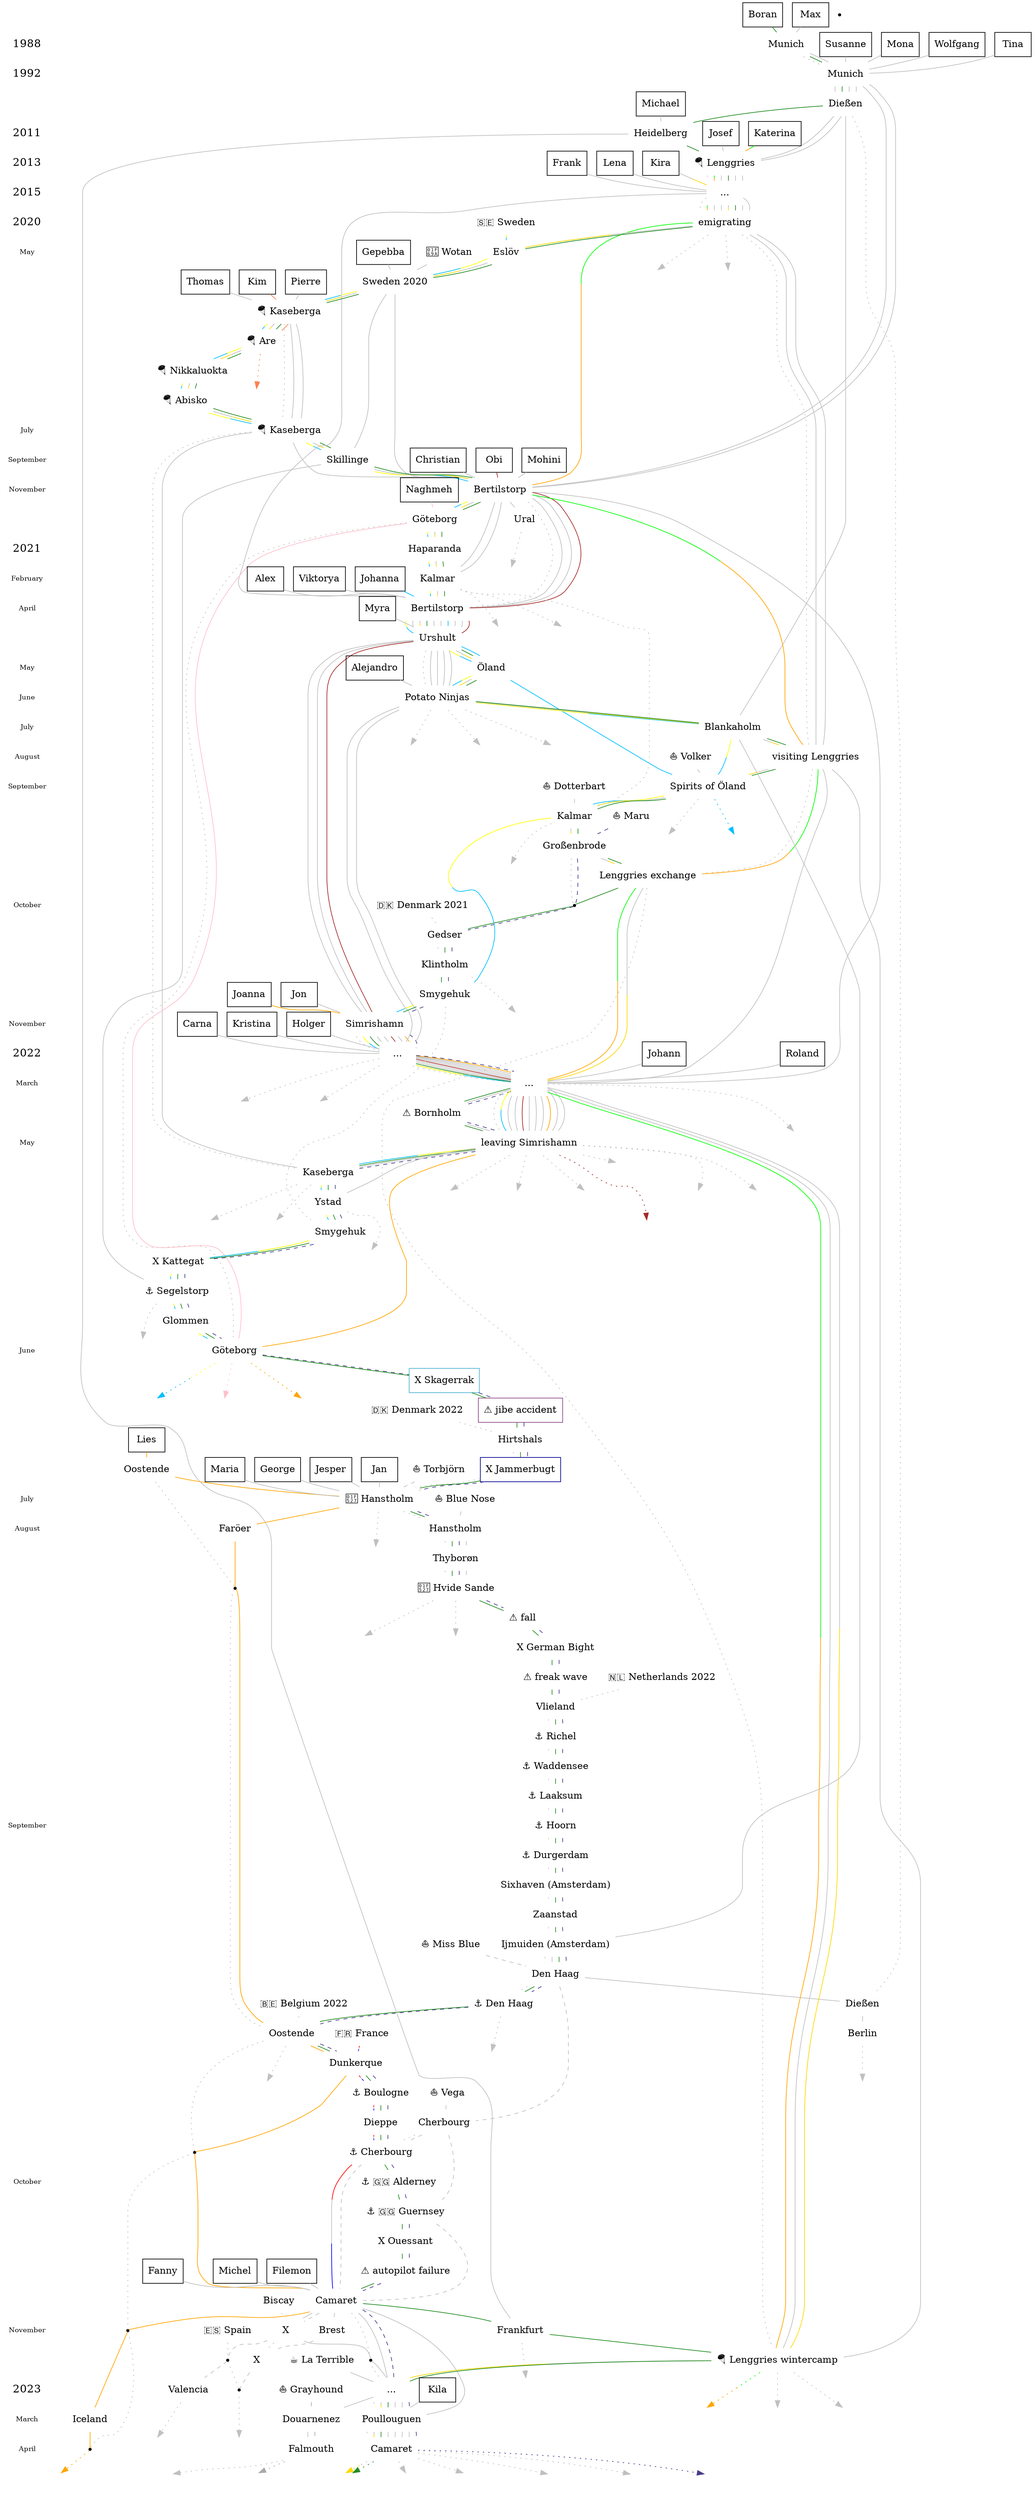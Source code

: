 digraph <Timelines> {

ranksep=0.1
nodesep=0.2
node [shape=none tooltip=""]

#
# Time
#
{
node [fontsize=10]
{ node [ label=February  ] <2021_02> }
{ node [ label=March     ] <2022_03> <2023_03> }
{ node [ label=April     ] <2021_04> <2023_04> }
{ node [ label=May       ] <2020_05> <2021_05> <2022_05> }
{ node [ label=June      ] <2021_06> <2022_06> }
{ node [ label=July      ] <2020_07> <2021_07> <2022_07> }
{ node [ label=August    ] <2021_08> <2022_08> }
{ node [ label=September ] <2020_09> <2021_09> <2022_09> }
{ node [ label=October   ] <2021_10> <2022_10> }
{ node [ label=November  ] <2020_11> <2021_11> <2022_11> }
edge [style=invis]
node[fontsize=16]
1988 -> 1992 -> 2011 -> 2013 -> 2015 
-> 2020 ->                                 <2020_05>->           <2020_07>->           <2020_09>->           <2020_11>
-> 2021 -><2021_02>->           <2021_04>-><2021_05>-><2021_06>-><2021_07>-><2021_08>-><2021_09>-><2021_10>-><2021_11>
-> 2022 ->           <2022_03>->           <2022_05>-><2022_06>-><2022_07>-><2022_08>-><2022_09>-><2022_10>-><2022_11> 
-> 2023 ->           <2023_03>-><2023_04>
}

#
# Events (Time+Space intersections) with labels (other than their ID) or tooltips
#

len_2020_05 [ label="emigrating" ]
Are [ label="🪂 Are" ]
Nikkaluokta [ label="🪂 Nikkaluokta" ]
Abisko [ label="🪂 Abisko" ]
{ node [ label="🪂 Kaseberga" class=global_type_Kaseberga ] kase_2020_05 kase_2020_07 }

öland_2021_05 [label=Öland]
öland_2021_09 [label="Spirits of Öland"]

segelstorp_2022 [label="⚓ Segelstorp"]
hvide_sande_2022 [label="Hvide Sande"]
ams_2022 [label=Amsterdam]
scheveningen_2022 [label="Den Haag"]

fra_2022_11 [label=Frankfurt]

camaret_2023_01 [label="returning to Camaret" tooltip="returning to Camaret with Kira by car"]
doua_2023_03 [label=Douarnenez]
falmouth_2023_04 [label=Falmouth]

{ node [ label=X ] # crossings
  biscay_2022_12 biscay_2023_04 }

{ # tiny events
node [ shape=point ] 
grobro_2021_11
susanne_berlin_2023 camaret_2022_12
spain_2022_12 
spain_2023_04
}

Bornholm [label="⚠️ Bornholm" tooltip="trip to Bornholm with Carna at good wind, when a lot of water entered the hull through ventilation holes and hatches"]

kase_2022 [label=Kaseberga]
segelstorp_2022 [label="⚓ Segelstorp"]
Kattegat [label="X Kattegat" tooltip="crossing the Kattegat between Sweden and Denmark, over night at good wind"]

Skagerrak [label="X Skagerrak" tooltip="crossing the Skagerrak from Sweden to Denmark, over night, with easy wind: pleasant" fillcolor=3 color=6 colorscheme=gnbu9 shape=box]

jibe_2022_07 [label="⚠️ jibe accident" tooltip="hit by the boom in accidental jibe while preparing for harbour entry: painful and dangerous" fillcolor=orchid2 color=orchid4 shape=box]
Jammerbugt [label="X Jammerbugt" tooltip="crossing the Jammerbugt, over night, against the wind, tough in the end" fillcolor=lightgrey color=darkblue shape=box]
Hanstholm [label="🔧 Hanstholm" tooltip="repair and major upgrades for Maru" ]
haho_2022_08 [label="Hanstholm" tooltip="leaving Hanstholm in late August" ]
hvide_sande_2022 [label="🔧 Hvide Sande" tooltip="replacing lost bolt for autopilot with help from Matthias and carpenter" ]

fall_2022 [label="⚠️ fall" tooltip="fell off deck but landed on engine bridge while crossing the German Bight"]
germanbight [label="X German Bight" tooltip="crossing the German Bight over night(s) with good wind"]
freakwave [label="⚠️ freak wave" tooltip="hit by a freak wave while crossing the German Bight"]

Richel [label="⚓ Richel"]
Waddensee [label="⚓ Waddensee"]
Laaksum [label="⚓ Laaksum"]
Hoorn [label="⚓ Hoorn"]
Durgerdam [label="⚓ Durgerdam"]
Sixhaven [label="Sixhaven (Amsterdam)"]
ams_2022 [label="Ijmuiden (Amsterdam)"]
scheveningen_2022 [label="Den Haag"]

scheveningen_anchor [label="⚓ Den Haag" tooltip="spending night on anchor for earliest possible takeoff"]

ostn_2022_09 [label="Oostende"]

Boulogne [label="⚓ Boulogne"]

#chis_2022 [label="⚓ 🇬🇬 Channel Islands"]
Alderney [label="⚓ 🇬🇬 Alderney"]
Guernsey [label="⚓ 🇬🇬 Guernsey"]
Ouessant [label="X Ouessant" tooltip="passing Ouessant after exiting the English Channel over night at good wind" ]
biscay_failure_2022 [label="⚠️ autopilot failure" tooltip="autopilot failed at the beginning of Biscay crossing, after sunset, during rain and with fog covering the shoreline" ]

camaret_2023_01 [label="..." tooltip="spending winter at Camaret"]


#
# Timelines from here
#

edge [color=grey]       # default edge color grey to recognize all which are not styled explicitly
edge [arrowhead=none]   # timelines have not arrowhead in all of their sections, except for the very last one (pointing to the future)

#
# PLACEs timelines must appear before PEOPLEs' timelines,
# so that first appearance (event) of a place can serve as its type anchor;
# events are disjunct by definition, because places can never "meet" each other
#
{ edge [ style=dotted ]


{ node [ class=global_type_Munich label="Munich" ]
  edge [ class=global_type_Munich  tooltip="Munich" ]
  
  munich_1988->munich_1992

}


{ node [ class=global_type_Dießen label="Dießen" ]
  edge [ class=global_type_Dießen  tooltip="Dießen" ]
  
  diessen_90ies->re1_diessen

}


{ node [ class=global_type_Kaseberga label="Kaseberga" ]
  edge [ class=global_type_Kaseberga  tooltip="Kaseberga" ]
  
  kase_2020_05->kase_2020_07->kase_2022

}


{ node [ class=global_type_Bertilstorp label="Bertilstorp" ]
  edge [ class=global_type_Bertilstorp  tooltip="Bertilstorp" ]
  
  bertil_2020->bertil_2021_04

}


{ node [ class=global_type_Kalmar label="Kalmar" ]
  edge [ class=global_type_Kalmar  tooltip="Kalmar" ]
  
  kalmar_2021_02->kalmar_2021_09

}

{ node [ class=global_type_grobro ]
  edge [ class=global_type_grobro ]
grobro_2021_10 [ label="Großenbrode" ]
grobro_2021_10 -> grobro_2021_11
}

{ node [ class=global_type_ostn label=Oostende]
  edge [ class=global_type_ostn]
ostn_2021 [label=Oostende]
ostn_2022_09 [label=Oostende]
node [shape=point]
  ostn_2021 -> re1_ostn -> ostn_2022_09 -> re2_ostn -> re3_ostn -> re4_ostn
}

{ node [ class=global_type_sim ]
  edge [ class=global_type_sim ]
simris_2021_11 [label=Simrishamn tooltip="Simrishamn, winter 2021/2022"]
simris_2021_12 [label="..."]
simris_2022_03 [label="..."]
simris_2022_05 [label="leaving Simrishamn" tooltip="leaving Simrishamn onboard Maru, together with Roland"]
  simris_2021_11 -> simris_2021_12 -> simris_2022_03 -> simris_2022_05
}

{ node [ class=global_type_cherbourg label=Cherbourg]
  edge [ class=global_type_cherbourg ]
cherbourg2 [label="⚓ Cherbourg"]
cherbourg1 -> cherbourg2
}

{ node [ class=global_type_camaret label=Camaret ]
  edge [ class=global_type_camaret ]
camaret_2023_03 [ label=Poullouguen]
camaret_2022_10 -> camaret_2022_12 -> camaret_2023_01 -> camaret_2023_03 -> camaret_2023_04
}

{ edge   [ class=global_type_biscay ]
  Biscay [ class=global_type_biscay ]
  Biscay -> biscay_2022_12 -> biscay_2023_04
}

{ edge [ class=global_type_lngr ]
  node [ class=global_type_lngr ] 
  len_2013 [ label="🪂 Lenggries" ]
  len_2015 [ label="..." ]
  len_2021_08 [label="visiting Lenggries"]
  len_2021_10 [label="Lenggries exchange" tooltip="handing car + Kira over to Katerina"]
  lenggries_2022_11 [label="🪂 Lenggries wintercamp" tooltip="visiting friends + family, office work, swapping Kira back to Boran, full moon flight"]
  len_2013 -> len_2015 -> len_2020_05 -> len_2021_08 -> len_2021_10 -> lenggries_2022_11
}

{ node [ class=global_type_urshult ]
  edge [ class=global_type_urshult ]
urshult_2021_05 [ label=Urshult ]
urshult_2021_06 [ label="Potato Ninjas" ]
urshult_2021_05 -> urshult_2021_06
}

{ node [ class=global_type_got ]
  edge [ class=global_type_got ]
GOT_2021 [ label="Göteborg" ]
GOT_2022 [ label="Göteborg" tooltip="leaving Sweden from Göteborg" ]
GOT_2021 -> GOT_2022
}


{ node [ class=global_type_Smygehuk label="Smygehuk" ]
  edge [ class=global_type_Smygehuk  tooltip="Smygehuk" ]
  
  smyge_2021->smyge_2022

}

{ edge [class=global_type_spain]
  espa [class=global_type_spain label="🇪🇸 Spain" ]
  espa -> spain_2022_12 -> spain_2023_04
}


{ node [ class=global_type_Belgium2022  ]
  edge [ class=global_type_Belgium2022  tooltip="Belgium 2022" ]
  Belgium2022 [ label="🇧🇪 Belgium 2022" shape=none ]
  Belgium2022->ostn_2022_09

{edge [style=dotted arrowhead="" tooltip="Belgium 2022" minlen=2] node [style=invis]
  ostn_2022_09 -> Belgium2022_future
}
}


{ node [ class=global_type_Denmark2021  ]
  edge [ class=global_type_Denmark2021  tooltip="Denmark 2021" ]
  Denmark2021 [ label="🇩🇰 Denmark 2021" shape=none ]
  Denmark2021->Gedser->Klintholm

{edge [style=dotted arrowhead="" tooltip="Denmark 2021" minlen=2] node [style=invis]
  Klintholm -> Denmark2021_future
}
}

{ node [ class=global_type_Denmark2022  ]
  edge [ class=global_type_Denmark2022  tooltip="Denmark 2022" ]
  Denmark2022 [ label="🇩🇰 Denmark 2022" shape=none ]
  Denmark2022->Hirtshals->Jammerbugt->Hanstholm->haho_2022_08->Thyborøn->hvide_sande_2022

{edge [style=dotted arrowhead="" tooltip="Denmark 2022" minlen=2] node [style=invis]
  hvide_sande_2022 -> Denmark2022_future
}
}


{ node [ class=global_type_Netherlands2022  ]
  edge [ class=global_type_Netherlands2022  tooltip="Netherlands 2022" ]
  Netherlands2022 [ label="🇳🇱 Netherlands 2022" shape=none ]
  Netherlands2022->Vlieland->Richel->Waddensee->Laaksum->Hoorn->Durgerdam->Sixhaven->Zaanstad->ams_2022->scheveningen_2022->scheveningen_anchor

{edge [style=dotted arrowhead="" tooltip="Netherlands 2022" minlen=2] node [style=invis]
  scheveningen_anchor -> Netherlands2022_future
}
}

} # end PLACEs

#
# COUNTRIES with color-styled edges
# special visual case of PLACEs
#
{ edge [ penwidth=1 ] 

{ edge [ class=global_type_se color="yellow;0.5:deepskyblue" ]
  node [ class=global_type_se ]
  eslöv_2020 [label=Eslöv]
  se_2020 [label="Sweden 2020"]
  se [ label="🇸🇪 Sweden" ]
  se -> eslöv_2020->se_2020->kase_2020_05->Are->Nikkaluokta->Abisko->kase_2020_07->Skillinge->bertil_2020->GOT_2021->Haparanda->kalmar_2021_02->bertil_2021_04->urshult_2021_05->öland_2021_05->urshult_2021_06->Blankaholm
-> öland_2021_09 -> kalmar_2021_09
-> smyge_2021 -> simris_2021_11 -> simris_2021_12 -> simris_2022_03 -> simris_2022_05->kase_2022->Ystad->smyge_2022->Kattegat->segelstorp_2022->Glommen->GOT_2022
{edge [style=dotted arrowhead="" minlen=2] node [style=invis]
  GOT_2022 -> se_future
}}


{ node [ class=global_type_France  ]
  edge [ class=global_type_France color="red;0.33:silver;0.33:blue;0.33" tooltip="France" ]
  France [ label="🇫🇷 France" shape=none ]
  France->Dunkerque->Boulogne->Dieppe->cherbourg2->camaret_2022_10

}

} # end COUNTRIES


#
# people / beings : solid lines; 
# events may be shared because people can meet at the same place + time
#


{ node [ class=global_type_Susanne  ]
  edge [ class=global_type_Susanne  tooltip="Susanne" ]
  Susanne [ label="Susanne" shape=box ]
  Susanne->munich_1992->diessen_90ies->Blankaholm->ams_2022->scheveningen_2022->re1_diessen->Berlin

{edge [style=dotted arrowhead="" tooltip="Susanne" minlen=2] node [style=invis]
  Berlin -> Susanne_future
}
}
{ node [ class=global_type_Katerina  ]
  edge [ class=global_type_Katerina color="green;0.5:orange" tooltip="Katerina" ]
  Katerina [ label="Katerina" shape=box ]
  Katerina->len_2013->len_2015->len_2020_05->bertil_2020->len_2021_08->len_2021_10-> simris_2022_03->lenggries_2022_11

{edge [style=dotted arrowhead="" tooltip="Katerina" minlen=2] node [style=invis]
  lenggries_2022_11 -> Katerina_future
}
}
{ node [ class=global_type_Michael  ]
  edge [ class=global_type_Michael  tooltip="Michael" ]
  Michael [ label="Michael" shape=box ]
  Michael->Heidelberg->fra_2022_11

{edge [style=dotted arrowhead="" tooltip="Michael" minlen=2] node [style=invis]
  fra_2022_11 -> Michael_future
}
}
{ node [ class=global_type_Josef  ]
  edge [ class=global_type_Josef  tooltip="Josef" ]
  Josef [ label="Josef" shape=box ]
  Josef->len_2013->len_2015->len_2020_05->len_2021_08->lenggries_2022_11

{edge [style=dotted arrowhead="" tooltip="Josef" minlen=2] node [style=invis]
  lenggries_2022_11 -> Josef_future
}
}
{ node [ class=global_type_Frank  ]
  edge [ class=global_type_Frank  tooltip="Frank" ]
  Frank [ label="Frank" shape=box ]
  Frank->len_2015->len_2020_05->len_2021_08->simris_2022_03->lenggries_2022_11

{edge [style=dotted arrowhead="" tooltip="Frank" minlen=2] node [style=invis]
  lenggries_2022_11 -> Frank_future
}
}
{ node [ class=global_type_Lena  ]
  edge [ class=global_type_Lena  tooltip="Lena" ]
  Lena [ label="Lena" shape=box ]
  Lena->len_2015->bertil_2021_04->urshult_2021_05->urshult_2021_06->simris_2021_12

{edge [style=dotted arrowhead="" tooltip="Lena" minlen=2] node [style=invis]
  simris_2021_12 -> Lena_future
}
}
{ node [ class=global_type_Gepebba  ]
  edge [ class=global_type_Gepebba  tooltip="Gepebba" ]
  Gepebba [ label="Gepebba" tooltip="Ebba, Patrick + family" shape=box ]
  Gepebba->se_2020->Skillinge->segelstorp_2022

{edge [style=dotted arrowhead="" tooltip="Gepebba" minlen=2] node [style=invis]
  segelstorp_2022 -> Gepebba_future
}
}
{ node [ class=global_type_Pierre  ]
  edge [ class=global_type_Pierre  tooltip="Pierre" ]
  Pierre [ label="Pierre" tooltip="Pierre and the other pilots from Kaseberga" shape=box ]
  Pierre->kase_2020_05->kase_2020_07->kase_2022

{edge [style=dotted arrowhead="" tooltip="Pierre" minlen=2] node [style=invis]
  kase_2022 -> Pierre_future
}
}
{ node [ class=global_type_Thomas  ]
  edge [ class=global_type_Thomas  tooltip="Thomas" ]
  Thomas [ label="Thomas" shape=box ]
  Thomas->kase_2020_05->kase_2020_07->bertil_2020->simris_2022_03

{edge [style=dotted arrowhead="" tooltip="Thomas" minlen=2] node [style=invis]
  simris_2022_03 -> Thomas_future
}
}
{ node [ class=global_type_Lies  ]
  edge [ class=global_type_Lies color=orange tooltip="Lies" ]
  Lies [ label="Lies" shape=box ]
  Lies->ostn_2021->Hanstholm->Faröer->re1_ostn->ostn_2022_09->Dunkerque->re2_ostn->camaret_2022_10->re3_ostn->Iceland->re4_ostn

{edge [style=dotted arrowhead="" tooltip="Lies" minlen=2] node [style=invis]
  re4_ostn -> Lies_future
}
}
{ node [ class=global_type_Kira  ]
  edge [ class=global_type_Kira color="silver;0.5:gold" tooltip="Kira" ]
  Kira [ label="Kira" shape=box ]
  Kira->len_2015->len_2020_05->eslöv_2020->se_2020->kase_2020_05->Are->Nikkaluokta->Abisko->kase_2020_07->Skillinge->bertil_2020->GOT_2021->Haparanda->kalmar_2021_02->bertil_2021_04->urshult_2021_05->öland_2021_05->urshult_2021_06->Blankaholm->len_2021_08->öland_2021_09->kalmar_2021_09->grobro_2021_10->len_2021_10->simris_2022_03->lenggries_2022_11->camaret_2023_01->camaret_2023_03->camaret_2023_04

{edge [style=dotted arrowhead="" tooltip="Kira" minlen=2] node [style=invis]
  camaret_2023_04 -> Boran_future
}
}
{ node [ class=global_type_Boran  ]
  edge [ class=global_type_Boran color=forestgreen tooltip="Boran" ]
  Boran [ label="Boran" shape=box ]
  Boran->munich_1988->munich_1992->diessen_90ies->Heidelberg->len_2013->len_2015->len_2020_05->eslöv_2020->se_2020->kase_2020_05->Are->Nikkaluokta->Abisko->kase_2020_07->Skillinge->bertil_2020->GOT_2021->Haparanda->kalmar_2021_02->bertil_2021_04->urshult_2021_05->öland_2021_05->urshult_2021_06->Blankaholm->len_2021_08->öland_2021_09->kalmar_2021_09->grobro_2021_10->len_2021_10->grobro_2021_11->Gedser->Klintholm->smyge_2021->simris_2021_11->simris_2021_12->simris_2022_03->Bornholm->simris_2022_05->kase_2022->Ystad->smyge_2022->Kattegat->segelstorp_2022->Glommen->GOT_2022->Skagerrak->jibe_2022_07->Hirtshals->Jammerbugt->Hanstholm->haho_2022_08->Thyborøn->hvide_sande_2022->fall_2022->germanbight->freakwave->Vlieland->Richel->Waddensee->Laaksum->Hoorn->Durgerdam->Sixhaven->Zaanstad->ams_2022->scheveningen_2022->scheveningen_anchor->ostn_2022_09->Dunkerque->Boulogne->Dieppe->cherbourg2->Alderney->Guernsey->Ouessant->biscay_failure_2022->camaret_2022_10->fra_2022_11->lenggries_2022_11->camaret_2023_01->camaret_2023_03->camaret_2023_04

{edge [style=dotted arrowhead="" tooltip="Boran" minlen=2] node [style=invis]
  camaret_2023_04 -> Boran_future
}
}


{ node [ class=global_type_Max  ]
  edge [ class=global_type_Max  tooltip="Max" ]
  Max [ label="Max" shape=box ]
  Max->munich_1988->munich_1992->bertil_2020->kalmar_2021_02

{edge [style=dotted arrowhead="" tooltip="Max" minlen=2] node [style=invis]
  kalmar_2021_02 -> Max_future
}
}

{ node [ class=global_type_Mona  ]
  edge [ class=global_type_Mona  tooltip="Mona" ]
  Mona [ label="Mona" shape=box ]
  Mona->munich_1992->bertil_2020->kalmar_2021_02

{edge [style=dotted arrowhead="" tooltip="Mona" minlen=2] node [style=invis]
  kalmar_2021_02 -> Mona_future
}
}


{ node [ class=global_type_Wolfgang  ]
  edge [ class=global_type_Wolfgang  tooltip="Wolfgang" ]
  Wolfgang [ label="Wolfgang" shape=box ]
  Wolfgang->munich_1992->diessen_90ies->len_2013->len_2015->len_2020_05

{edge [style=dotted arrowhead="" tooltip="Wolfgang" minlen=2] node [style=invis]
  len_2020_05 -> Wolfgang_future
}
}

{ node [ class=global_type_Tina  ]
  edge [ class=global_type_Tina  tooltip="Tina" ]
  Tina [ label="Tina" shape=box ]
  Tina->munich_1992->diessen_90ies->len_2013->len_2015->len_2020_05

{edge [style=dotted arrowhead="" tooltip="Tina" minlen=2] node [style=invis]
  len_2020_05 -> Tina_future
}
}


{ node [ class=global_type_Kim  ]
  edge [ class=global_type_Kim color=coral tooltip="Kim" ]
  Kim [ label="Kim" shape=box ]
  Kim->kase_2020_05->Are

{edge [style=dotted arrowhead="" tooltip="Kim" minlen=2] node [style=invis]
  Are -> Kim_future
}
}


{ node [ class=global_type_Myra  ]
  edge [ class=global_type_Myra  tooltip="Myra" ]
  Myra [ label="Myra" shape=box ]
  Myra->urshult_2021_05->urshult_2021_06

{edge [style=dotted arrowhead="" tooltip="Myra" minlen=2] node [style=invis]
  urshult_2021_06 -> Myra_future
}
}

{ node [ class=global_type_Alex  ]
  edge [ class=global_type_Alex  tooltip="Alex" ]
  Alex [ label="Alex" shape=box ]
  Alex->bertil_2021_04->urshult_2021_05->urshult_2021_06

{edge [style=dotted arrowhead="" tooltip="Alex" minlen=2] node [style=invis]
  urshult_2021_06 -> Alex_future
}
}

{ node [ class=global_type_Viktorya  ]
  edge [ class=global_type_Viktorya  tooltip="Viktorya" ]
  Viktorya [ label="Viktorya" shape=box ]
  Viktorya->bertil_2021_04->urshult_2021_05->urshult_2021_06

{edge [style=dotted arrowhead="" tooltip="Viktorya" minlen=2] node [style=invis]
  urshult_2021_06 -> Viktorya_future
}
}

{ node [ class=global_type_Alejandro  ]
  edge [ class=global_type_Alejandro  tooltip="Alejandro" ]
  Alejandro [ label="Alejandro" shape=box ]
  Alejandro->urshult_2021_06->simris_2021_12

{edge [style=dotted arrowhead="" tooltip="Alejandro" minlen=2] node [style=invis]
  simris_2021_12 -> Alejandro_future
}
}



{ node [ class=global_type_joen  ]
  edge [ class=global_type_joen color=deepskyblue tooltip="Johanna" ]
  joen [ label="Johanna" shape=box ]
  joen->bertil_2021_04->urshult_2021_05->öland_2021_05->öland_2021_09

{edge [style=dotted arrowhead="" tooltip="Johanna" minlen=2] node [style=invis]
  öland_2021_09 -> joen_future
}
}


{ node [ class=global_type_Wotan  ]
  edge [ class=global_type_Wotan  tooltip="Wotan" ]
  Wotan [ label="🚚 Wotan" tooltip="Julia + Mark onboard Wotan" shape=none ]
  Wotan->se_2020->bertil_2020->Ural

{edge [style=dotted arrowhead="" tooltip="Wotan" minlen=2] node [style=invis]
  Ural -> Wotan_future
}
}


{ node [ class=global_type_Mohini  ]
  edge [ class=global_type_Mohini  tooltip="Mohini" ]
  Mohini [ label="Mohini" shape=box ]
  Mohini->bertil_2020->bertil_2021_04->urshult_2021_05->simris_2021_11->simris_2021_12->simris_2022_03->simris_2022_05

{edge [style=dotted arrowhead="" tooltip="Mohini" minlen=2] node [style=invis]
  simris_2022_05 -> Mohini_future
}
}

{ node [ class=global_type_chpe  ]
  edge [ class=global_type_chpe  tooltip="Christian" ]
  chpe [ label="Christian" shape=box ]
  chpe->bertil_2020->bertil_2021_04->urshult_2021_05->simris_2021_11->simris_2021_12->simris_2022_03->simris_2022_05

{edge [style=dotted arrowhead="" tooltip="Christian" minlen=2] node [style=invis]
  simris_2022_05 -> chpe_future
}
}

{ node [ class=global_type_Obi  ]
  edge [ class=global_type_Obi color=brown tooltip="Obi" ]
  Obi [ label="Obi" shape=box ]
  Obi->bertil_2020->bertil_2021_04->urshult_2021_05->simris_2021_11->simris_2021_12->simris_2022_03->simris_2022_05

{edge [style=dotted arrowhead="" tooltip="Obi" minlen=3] node [style=invis]
  simris_2022_05 -> Obi_future
}
}


{ node [ class=global_type_Naghmeh  ]
  edge [ class=global_type_Naghmeh color=pink tooltip="Naghmeh" ]
  Naghmeh [ label="Naghmeh" shape=box ]
  Naghmeh->GOT_2021->GOT_2022

{edge [style=dotted arrowhead="" tooltip="Naghmeh" minlen=2] node [style=invis]
  GOT_2022 -> Naghmeh_future
}
}


{ node [ class=global_type_Jon  ]
  edge [ class=global_type_Jon  tooltip="Jon" ]
  Jon [ label="Jon" shape=box ]
  Jon->simris_2021_11->simris_2021_12->simris_2022_03->simris_2022_05

{edge [style=dotted arrowhead="" tooltip="Jon" minlen=2] node [style=invis]
  simris_2022_05 -> Jon_future
}
}

{ node [ class=global_type_Holger  ]
  edge [ class=global_type_Holger  tooltip="Holger" ]
  Holger [ label="Holger" shape=box ]
  Holger->simris_2021_12->simris_2022_03->simris_2022_05

{edge [style=dotted arrowhead="" tooltip="Holger" minlen=1] node [style=invis]
  simris_2022_05 -> Holger_future
}
}

{ node [ class=global_type_Carna  ]
  edge [ class=global_type_Carna  tooltip="Carna" ]
  Carna [ label="Carna" shape=box ]
  Carna->simris_2021_12->simris_2022_03->Bornholm->simris_2022_05

{edge [style=dotted arrowhead="" tooltip="Carna" minlen=2] node [style=invis]
  simris_2022_05 -> Carna_future
}
}

{ node [ class=global_type_Kristina  ]
  edge [ class=global_type_Kristina  tooltip="Kristina" ]
  Kristina [ label="Kristina" shape=box ]
  Kristina->simris_2021_12->simris_2022_03->simris_2022_05->Ystad

{edge [style=dotted arrowhead="" tooltip="Kristina" minlen=2] node [style=invis]
  Ystad -> Kristina_future
}
}

{ node [ class=global_type_Joanna  ]
  edge [ class=global_type_Joanna color=orange tooltip="Joanna" ]
  Joanna [ label="Joanna" shape=box ]
  Joanna->simris_2021_11->simris_2021_12->simris_2022_03->simris_2022_05->GOT_2022

{edge [style=dotted arrowhead="" tooltip="Joanna" minlen=2] node [style=invis]
  GOT_2022 -> Joanna_future
}
}


{ node [ class=global_type_rohe  ]
  edge [ class=global_type_rohe  tooltip="Roland" ]
  rohe [ label="Roland" shape=box ]
  rohe->simris_2022_03->simris_2022_05->kase_2022

{edge [style=dotted arrowhead="" tooltip="Roland" minlen=2] node [style=invis]
  kase_2022 -> rohe_future
}
}


{ node [ class=global_type_jowa  ]
  edge [ class=global_type_jowa  tooltip="Johann" ]
  jowa [ label="Johann" shape=box ]
  jowa->simris_2022_03->simris_2022_05

{edge [style=dotted arrowhead="" tooltip="Johann" minlen=2] node [style=invis]
  simris_2022_05 -> jowa_future
}
}

{ node [ shape=box ]
{Maria George Jesper Jan} -> Hanstholm
}


{ node [ class=global_type_Fanny  ]
  edge [ class=global_type_Fanny  tooltip="Fanny" ]
  Fanny [ label="Fanny" shape=box ]
  Fanny->camaret_2022_10->camaret_2023_03->camaret_2023_04

{edge [style=dotted arrowhead="" tooltip="Fanny" minlen=2] node [style=invis]
  camaret_2023_04 -> Fanny_future
}
}

{ node [ class=global_type_Michel  ]
  edge [ class=global_type_Michel  tooltip="Michel" ]
  Michel [ label="Michel" shape=box ]
  Michel->camaret_2022_10->camaret_2023_01->camaret_2023_03->camaret_2023_04

{edge [style=dotted arrowhead="" tooltip="Michel" minlen=2] node [style=invis]
  camaret_2023_04 -> Michel_future
}
}

{ node [ class=global_type_laterr  ]
  edge [ class=global_type_laterr  tooltip="La Terrible" ]
  laterr [ label="☕ La Terrible" tooltip="place and people of the wonderful café" shape=none ]
  laterr->camaret_2023_01->camaret_2023_03->camaret_2023_04

{edge [style=dotted arrowhead="" tooltip="La Terrible" minlen=2] node [style=invis]
  camaret_2023_04 -> laterr_future
}
}


{ node [ class=global_type_Filemon  ]
  edge [ class=global_type_Filemon  tooltip="Filemon" ]
  Filemon [ label="Filemon" shape=box ]
  Filemon->camaret_2022_10->biscay_2022_12->camaret_2022_12->camaret_2023_01->doua_2023_03->falmouth_2023_04

{edge [style=dotted arrowhead="" tooltip="Filemon" minlen=2] node [style=invis]
  falmouth_2023_04 -> Filemon_future
}
}


{ node [ class=global_type_Kila  ]
  edge [ class=global_type_Kila  tooltip="Kila" ]
  Kila [ label="Kila" shape=box ]
  Kila->camaret_2023_03->camaret_2023_04

{edge [style=dotted arrowhead="" tooltip="Kila" minlen=2] node [style=invis]
  camaret_2023_04 -> Kila_future
}
}

#
# BOATs
#
{ edge [ style=dashed ] 


{ node [ class=global_type_Volker  ]
  edge [ class=global_type_Volker  tooltip="Volker" ]
  Volker [ label="⛵ Volker" shape=none ]
  Volker->öland_2021_09

{edge [style=dotted arrowhead="" tooltip="Volker" minlen=2] node [style=invis]
  öland_2021_09 -> Volker_future
}
}


{ node [ class=global_type_Dotterbart  ]
  edge [ class=global_type_Dotterbart  tooltip="Dotterbart" ]
  Dotterbart [ label="⛵ Dotterbart" shape=none ]
  Dotterbart->kalmar_2021_09

{edge [style=dotted arrowhead="" tooltip="Dotterbart" minlen=2] node [style=invis]
  kalmar_2021_09 -> Dotterbart_future
}
}


{ node [ class=global_type_Maru  ]
  edge [ class=global_type_Maru color=darkslateblue tooltip="Maru" ]
  Maru [ label="⛵ Maru" shape=none ]
  Maru->grobro_2021_10->grobro_2021_11->Gedser->Klintholm->smyge_2021->simris_2021_11->simris_2021_12->simris_2022_03->Bornholm->simris_2022_05->kase_2022->Ystad->smyge_2022->Kattegat->segelstorp_2022->Glommen->GOT_2022->Skagerrak->jibe_2022_07->Hirtshals->Jammerbugt->Hanstholm->haho_2022_08->Thyborøn->hvide_sande_2022->fall_2022->germanbight->freakwave->Vlieland->Richel->Waddensee->Laaksum->Hoorn->Durgerdam->Sixhaven->Zaanstad->ams_2022->scheveningen_2022->scheveningen_anchor->ostn_2022_09->Dunkerque->Boulogne->Dieppe->cherbourg2->Alderney->Guernsey->Ouessant->biscay_failure_2022->camaret_2022_10->camaret_2023_01->camaret_2023_03->camaret_2023_04

{edge [style=dotted arrowhead="" tooltip="Maru" minlen=2] node [style=invis]
  camaret_2023_04 -> Maru_future
}
}


{ node [ class=global_type_Torbjörn  ]
  edge [ class=global_type_Torbjörn  tooltip="Torbjörn" ]
  Torbjörn [ label="⛵ Torbjörn" shape=none ]
  Torbjörn->Hanstholm

{edge [style=dotted arrowhead="" tooltip="Torbjörn" minlen=2] node [style=invis]
  Hanstholm -> Torbjörn_future
}
}

{ node [ class=global_type_BlueNose  ]
  edge [ class=global_type_BlueNose  tooltip="Blue Nose" ]
  BlueNose [ label="⛵ Blue Nose" shape=none ]
  BlueNose->haho_2022_08->Thyborøn->hvide_sande_2022

{edge [style=dotted arrowhead="" tooltip="Blue Nose" minlen=2] node [style=invis]
  hvide_sande_2022 -> BlueNose_future
}
}


{ node [ class=global_type_MissBlue  ]
  edge [ class=global_type_MissBlue color=silver tooltip="Miss Blue" ]
  MissBlue [ label="⛵ Miss Blue" shape=none ]
  MissBlue->scheveningen_2022->cherbourg1->cherbourg2->camaret_2022_10->biscay_2022_12->spain_2022_12->Valencia

{edge [style=dotted arrowhead="" tooltip="Miss Blue" minlen=2] node [style=invis]
  Valencia -> MissBlue_future
}
}


{ node [ class=global_type_Vega  ]
  edge [ class=global_type_Vega color=silver tooltip="Vega" ]
  Vega [ label="⛵ Vega" shape=none ]
  Vega->cherbourg1->Guernsey->camaret_2022_10->Brest->biscay_2023_04->spain_2023_04

{edge [style=dotted arrowhead="" tooltip="Vega" minlen=2] node [style=invis]
  spain_2023_04 -> Vega_future
}
}
# dk -> Vega # true but not so relevant for Boran's timeline


{ node [ class=global_type_Grayhound  ]
  edge [ class=global_type_Grayhound color=darkgray tooltip="Grayhound" ]
  Grayhound [ label="⛵ Grayhound" shape=none ]
  Grayhound->doua_2023_03->falmouth_2023_04

{edge [style=dotted arrowhead="" tooltip="Grayhound" minlen=2] node [style=invis]
  falmouth_2023_04 -> Grayhound_future
}
}

} # end BOATs


# Time anchors (not every event needs to be anchored)
#
{rank=same <1988> munich_1988 }
{rank=same <1992> munich_1992 }
{rank=same <2011> Heidelberg }
{rank=same <2013> len_2013 }
{rank=same <2020_05> eslöv_2020 }
{rank=same <2020_11> bertil_2020 }
{rank=same <2020_07> kase_2020_07 }
{rank=same <2020_09> Skillinge }
{rank=same <2021_02> kalmar_2021_02 }
{rank=same <2021_06> urshult_2021_06 }
{rank=same <2021_09> öland_2021_09 }
{rank=same <2021_10> grobro_2021_11 }
{rank=same <2021_11> simris_2021_11 }
{rank=same <2022_03> simris_2022_03 }
{rank=same <2022_05> simris_2022_05 }
{rank=same <2022_06> GOT_2022 }
{rank=same <2022_07> Hanstholm }
{rank=same <2022_08> haho_2022_08 }
{rank=same <2022_09> Hoorn }
{rank=same <2022_10> Alderney }
{rank=same <2022_11> fra_2022_11 }
{rank=same <2023> camaret_2023_01 }
{rank=same <2023_03> Iceland }
#{rank=same <2023_04> now }

}